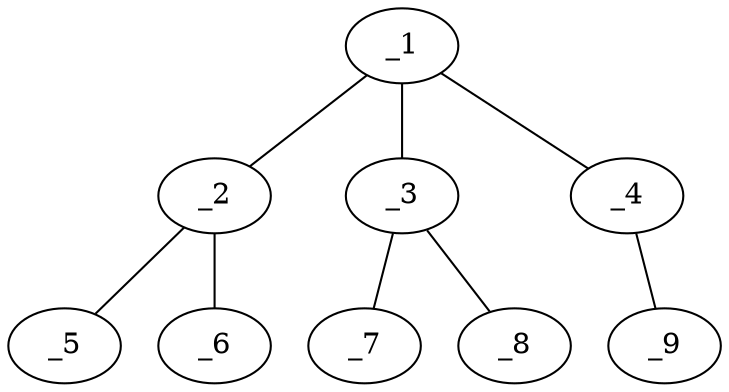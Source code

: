 graph molid327982 {
	_1	 [charge=0,
		chem=1,
		symbol="C  ",
		x="3.7321",
		y="0.25"];
	_2	 [charge=0,
		chem=1,
		symbol="C  ",
		x="4.5981",
		y="0.75"];
	_1 -- _2	 [valence=1];
	_3	 [charge=0,
		chem=1,
		symbol="C  ",
		x="2.866",
		y="0.75"];
	_1 -- _3	 [valence=1];
	_4	 [charge=0,
		chem=1,
		symbol="C  ",
		x="3.7321",
		y="-0.75"];
	_1 -- _4	 [valence=1];
	_5	 [charge=0,
		chem=1,
		symbol="C  ",
		x="5.4641",
		y="0.25"];
	_2 -- _5	 [valence=1];
	_6	 [charge=0,
		chem=4,
		symbol="N  ",
		x="4.5981",
		y="1.75"];
	_2 -- _6	 [valence=2];
	_7	 [charge=0,
		chem=5,
		symbol="S  ",
		x=2,
		y="0.25"];
	_3 -- _7	 [valence=2];
	_8	 [charge=0,
		chem=5,
		symbol="S  ",
		x="2.866",
		y="1.75"];
	_3 -- _8	 [valence=1];
	_9	 [charge=0,
		chem=4,
		symbol="N  ",
		x="3.7321",
		y="-1.75"];
	_4 -- _9	 [valence=3];
}
